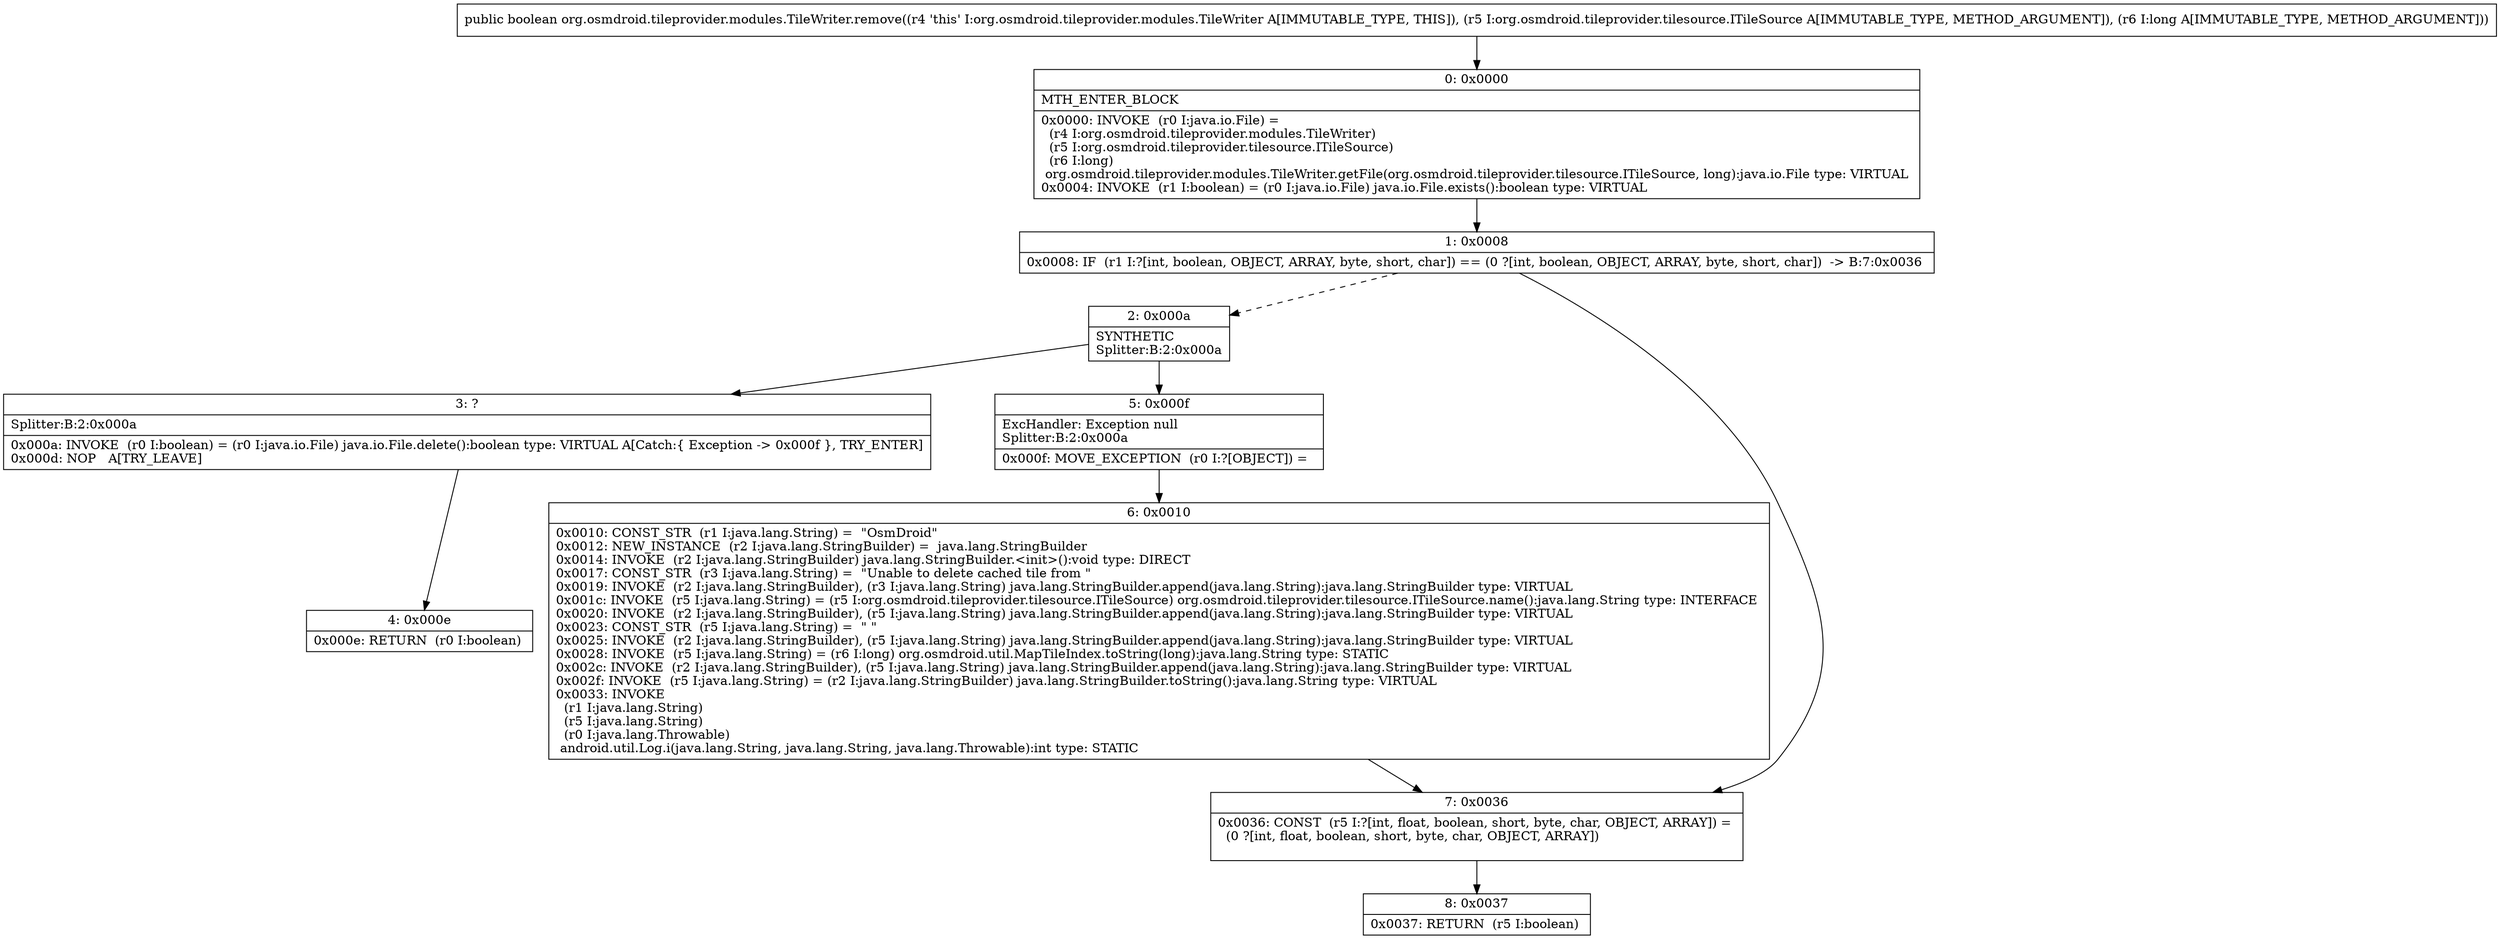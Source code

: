 digraph "CFG fororg.osmdroid.tileprovider.modules.TileWriter.remove(Lorg\/osmdroid\/tileprovider\/tilesource\/ITileSource;J)Z" {
Node_0 [shape=record,label="{0\:\ 0x0000|MTH_ENTER_BLOCK\l|0x0000: INVOKE  (r0 I:java.io.File) = \l  (r4 I:org.osmdroid.tileprovider.modules.TileWriter)\l  (r5 I:org.osmdroid.tileprovider.tilesource.ITileSource)\l  (r6 I:long)\l org.osmdroid.tileprovider.modules.TileWriter.getFile(org.osmdroid.tileprovider.tilesource.ITileSource, long):java.io.File type: VIRTUAL \l0x0004: INVOKE  (r1 I:boolean) = (r0 I:java.io.File) java.io.File.exists():boolean type: VIRTUAL \l}"];
Node_1 [shape=record,label="{1\:\ 0x0008|0x0008: IF  (r1 I:?[int, boolean, OBJECT, ARRAY, byte, short, char]) == (0 ?[int, boolean, OBJECT, ARRAY, byte, short, char])  \-\> B:7:0x0036 \l}"];
Node_2 [shape=record,label="{2\:\ 0x000a|SYNTHETIC\lSplitter:B:2:0x000a\l}"];
Node_3 [shape=record,label="{3\:\ ?|Splitter:B:2:0x000a\l|0x000a: INVOKE  (r0 I:boolean) = (r0 I:java.io.File) java.io.File.delete():boolean type: VIRTUAL A[Catch:\{ Exception \-\> 0x000f \}, TRY_ENTER]\l0x000d: NOP   A[TRY_LEAVE]\l}"];
Node_4 [shape=record,label="{4\:\ 0x000e|0x000e: RETURN  (r0 I:boolean) \l}"];
Node_5 [shape=record,label="{5\:\ 0x000f|ExcHandler: Exception null\lSplitter:B:2:0x000a\l|0x000f: MOVE_EXCEPTION  (r0 I:?[OBJECT]) =  \l}"];
Node_6 [shape=record,label="{6\:\ 0x0010|0x0010: CONST_STR  (r1 I:java.lang.String) =  \"OsmDroid\" \l0x0012: NEW_INSTANCE  (r2 I:java.lang.StringBuilder) =  java.lang.StringBuilder \l0x0014: INVOKE  (r2 I:java.lang.StringBuilder) java.lang.StringBuilder.\<init\>():void type: DIRECT \l0x0017: CONST_STR  (r3 I:java.lang.String) =  \"Unable to delete cached tile from \" \l0x0019: INVOKE  (r2 I:java.lang.StringBuilder), (r3 I:java.lang.String) java.lang.StringBuilder.append(java.lang.String):java.lang.StringBuilder type: VIRTUAL \l0x001c: INVOKE  (r5 I:java.lang.String) = (r5 I:org.osmdroid.tileprovider.tilesource.ITileSource) org.osmdroid.tileprovider.tilesource.ITileSource.name():java.lang.String type: INTERFACE \l0x0020: INVOKE  (r2 I:java.lang.StringBuilder), (r5 I:java.lang.String) java.lang.StringBuilder.append(java.lang.String):java.lang.StringBuilder type: VIRTUAL \l0x0023: CONST_STR  (r5 I:java.lang.String) =  \" \" \l0x0025: INVOKE  (r2 I:java.lang.StringBuilder), (r5 I:java.lang.String) java.lang.StringBuilder.append(java.lang.String):java.lang.StringBuilder type: VIRTUAL \l0x0028: INVOKE  (r5 I:java.lang.String) = (r6 I:long) org.osmdroid.util.MapTileIndex.toString(long):java.lang.String type: STATIC \l0x002c: INVOKE  (r2 I:java.lang.StringBuilder), (r5 I:java.lang.String) java.lang.StringBuilder.append(java.lang.String):java.lang.StringBuilder type: VIRTUAL \l0x002f: INVOKE  (r5 I:java.lang.String) = (r2 I:java.lang.StringBuilder) java.lang.StringBuilder.toString():java.lang.String type: VIRTUAL \l0x0033: INVOKE  \l  (r1 I:java.lang.String)\l  (r5 I:java.lang.String)\l  (r0 I:java.lang.Throwable)\l android.util.Log.i(java.lang.String, java.lang.String, java.lang.Throwable):int type: STATIC \l}"];
Node_7 [shape=record,label="{7\:\ 0x0036|0x0036: CONST  (r5 I:?[int, float, boolean, short, byte, char, OBJECT, ARRAY]) = \l  (0 ?[int, float, boolean, short, byte, char, OBJECT, ARRAY])\l \l}"];
Node_8 [shape=record,label="{8\:\ 0x0037|0x0037: RETURN  (r5 I:boolean) \l}"];
MethodNode[shape=record,label="{public boolean org.osmdroid.tileprovider.modules.TileWriter.remove((r4 'this' I:org.osmdroid.tileprovider.modules.TileWriter A[IMMUTABLE_TYPE, THIS]), (r5 I:org.osmdroid.tileprovider.tilesource.ITileSource A[IMMUTABLE_TYPE, METHOD_ARGUMENT]), (r6 I:long A[IMMUTABLE_TYPE, METHOD_ARGUMENT])) }"];
MethodNode -> Node_0;
Node_0 -> Node_1;
Node_1 -> Node_2[style=dashed];
Node_1 -> Node_7;
Node_2 -> Node_3;
Node_2 -> Node_5;
Node_3 -> Node_4;
Node_5 -> Node_6;
Node_6 -> Node_7;
Node_7 -> Node_8;
}

